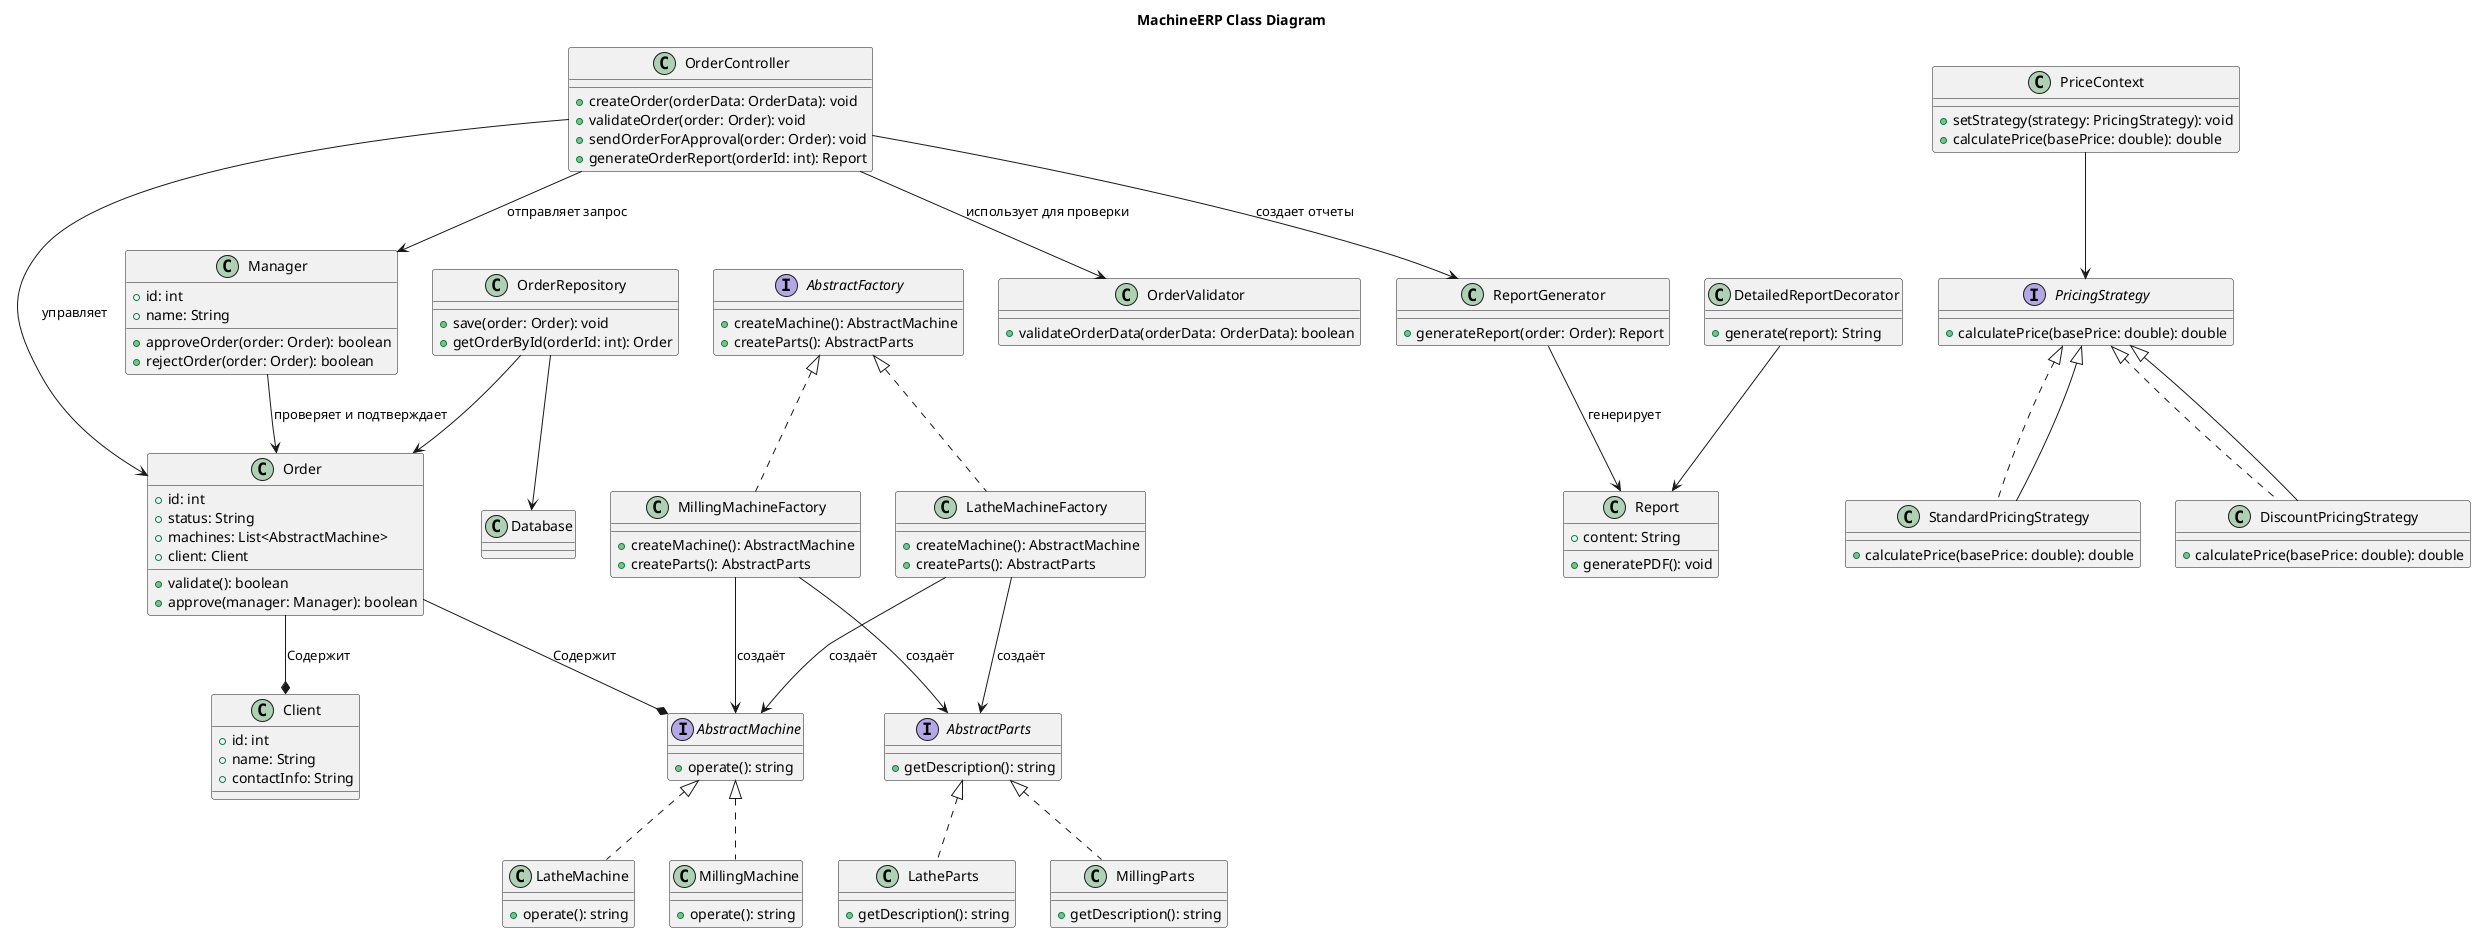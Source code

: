 @startuml
title MachineERP Class Diagram
class OrderController {
    + createOrder(orderData: OrderData): void
    + validateOrder(order: Order): void
    + sendOrderForApproval(order: Order): void
    + generateOrderReport(orderId: int): Report
}

class Order {
    + id: int
    + status: String
    + machines: List<AbstractMachine>
    + client: Client
    + validate(): boolean
    + approve(manager: Manager): boolean
}

class Client {
    + id: int
    + name: String
    + contactInfo: String
}

class Manager {
    + id: int
    + name: String
    + approveOrder(order: Order): boolean
    + rejectOrder(order: Order): boolean
}

class OrderValidator {
    + validateOrderData(orderData: OrderData): boolean
}

class OrderRepository {
    + save(order: Order): void
    + getOrderById(orderId: int): Order
}

class ReportGenerator {
    + generateReport(order: Order): Report
}

class Report {
    + content: String
    + generatePDF(): void
}


interface AbstractMachine {
    + operate(): string
}

interface AbstractParts {
    + getDescription(): string
}

interface AbstractFactory {
    + createMachine(): AbstractMachine
    + createParts(): AbstractParts
}

class LatheMachineFactory implements AbstractFactory {
    + createMachine(): AbstractMachine
    + createParts(): AbstractParts
}

class MillingMachineFactory implements AbstractFactory {
    + createMachine(): AbstractMachine
    + createParts(): AbstractParts
}

class LatheMachine implements AbstractMachine {
    + operate(): string
}

class LatheParts implements AbstractParts {
    + getDescription(): string
}

class MillingMachine implements AbstractMachine {
    + operate(): string
}

class MillingParts implements AbstractParts {
    + getDescription(): string
}

class PriceContext {
    + setStrategy(strategy: PricingStrategy): void
    + calculatePrice(basePrice: double): double
}

interface PricingStrategy {
    + calculatePrice(basePrice: double): double
}

class StandardPricingStrategy implements PricingStrategy {
    + calculatePrice(basePrice: double): double
}

class DiscountPricingStrategy implements PricingStrategy {
    + calculatePrice(basePrice: double): double
}

class DetailedReportDecorator {
    + generate(report): String
}

OrderController --> Order : управляет
OrderController --> OrderValidator : использует для проверки
OrderController --> Manager : отправляет запрос
OrderController --> ReportGenerator : создает отчеты

Order --* Client : Содержит
Order --* AbstractMachine : Содержит
OrderRepository --> Order 
Manager --> Order : проверяет и подтверждает

ReportGenerator --> Report : генерирует

LatheMachineFactory --> AbstractMachine : создаёт
LatheMachineFactory --> AbstractParts : создаёт
MillingMachineFactory --> AbstractMachine : создаёт
MillingMachineFactory --> AbstractParts : создаёт


PriceContext --> PricingStrategy
PricingStrategy <|-- StandardPricingStrategy
PricingStrategy <|-- DiscountPricingStrategy

DetailedReportDecorator --> Report

OrderRepository --> Database


@enduml
